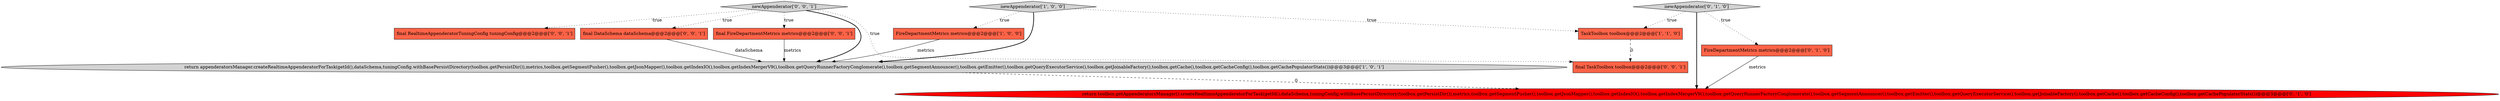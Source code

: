 digraph {
2 [style = filled, label = "return appenderatorsManager.createRealtimeAppenderatorForTask(getId(),dataSchema,tuningConfig.withBasePersistDirectory(toolbox.getPersistDir()),metrics,toolbox.getSegmentPusher(),toolbox.getJsonMapper(),toolbox.getIndexIO(),toolbox.getIndexMergerV9(),toolbox.getQueryRunnerFactoryConglomerate(),toolbox.getSegmentAnnouncer(),toolbox.getEmitter(),toolbox.getQueryExecutorService(),toolbox.getJoinableFactory(),toolbox.getCache(),toolbox.getCacheConfig(),toolbox.getCachePopulatorStats())@@@3@@@['1', '0', '1']", fillcolor = lightgray, shape = ellipse image = "AAA0AAABBB1BBB"];
10 [style = filled, label = "final RealtimeAppenderatorTuningConfig tuningConfig@@@2@@@['0', '0', '1']", fillcolor = tomato, shape = box image = "AAA0AAABBB3BBB"];
11 [style = filled, label = "final TaskToolbox toolbox@@@2@@@['0', '0', '1']", fillcolor = tomato, shape = box image = "AAA0AAABBB3BBB"];
8 [style = filled, label = "final DataSchema dataSchema@@@2@@@['0', '0', '1']", fillcolor = tomato, shape = box image = "AAA0AAABBB3BBB"];
4 [style = filled, label = "FireDepartmentMetrics metrics@@@2@@@['0', '1', '0']", fillcolor = tomato, shape = box image = "AAA0AAABBB2BBB"];
0 [style = filled, label = "FireDepartmentMetrics metrics@@@2@@@['1', '0', '0']", fillcolor = tomato, shape = box image = "AAA0AAABBB1BBB"];
5 [style = filled, label = "newAppenderator['0', '1', '0']", fillcolor = lightgray, shape = diamond image = "AAA0AAABBB2BBB"];
9 [style = filled, label = "final FireDepartmentMetrics metrics@@@2@@@['0', '0', '1']", fillcolor = tomato, shape = box image = "AAA0AAABBB3BBB"];
7 [style = filled, label = "newAppenderator['0', '0', '1']", fillcolor = lightgray, shape = diamond image = "AAA0AAABBB3BBB"];
6 [style = filled, label = "return toolbox.getAppenderatorsManager().createRealtimeAppenderatorForTask(getId(),dataSchema,tuningConfig.withBasePersistDirectory(toolbox.getPersistDir()),metrics,toolbox.getSegmentPusher(),toolbox.getJsonMapper(),toolbox.getIndexIO(),toolbox.getIndexMergerV9(),toolbox.getQueryRunnerFactoryConglomerate(),toolbox.getSegmentAnnouncer(),toolbox.getEmitter(),toolbox.getQueryExecutorService(),toolbox.getJoinableFactory(),toolbox.getCache(),toolbox.getCacheConfig(),toolbox.getCachePopulatorStats())@@@3@@@['0', '1', '0']", fillcolor = red, shape = ellipse image = "AAA1AAABBB2BBB"];
3 [style = filled, label = "TaskToolbox toolbox@@@2@@@['1', '1', '0']", fillcolor = tomato, shape = box image = "AAA0AAABBB1BBB"];
1 [style = filled, label = "newAppenderator['1', '0', '0']", fillcolor = lightgray, shape = diamond image = "AAA0AAABBB1BBB"];
1->2 [style = bold, label=""];
1->0 [style = dotted, label="true"];
7->10 [style = dotted, label="true"];
9->2 [style = solid, label="metrics"];
5->3 [style = dotted, label="true"];
0->2 [style = solid, label="metrics"];
7->8 [style = dotted, label="true"];
7->9 [style = dotted, label="true"];
7->11 [style = dotted, label="true"];
5->6 [style = bold, label=""];
7->2 [style = bold, label=""];
3->11 [style = dashed, label="0"];
8->2 [style = solid, label="dataSchema"];
5->4 [style = dotted, label="true"];
4->6 [style = solid, label="metrics"];
1->3 [style = dotted, label="true"];
2->6 [style = dashed, label="0"];
}
